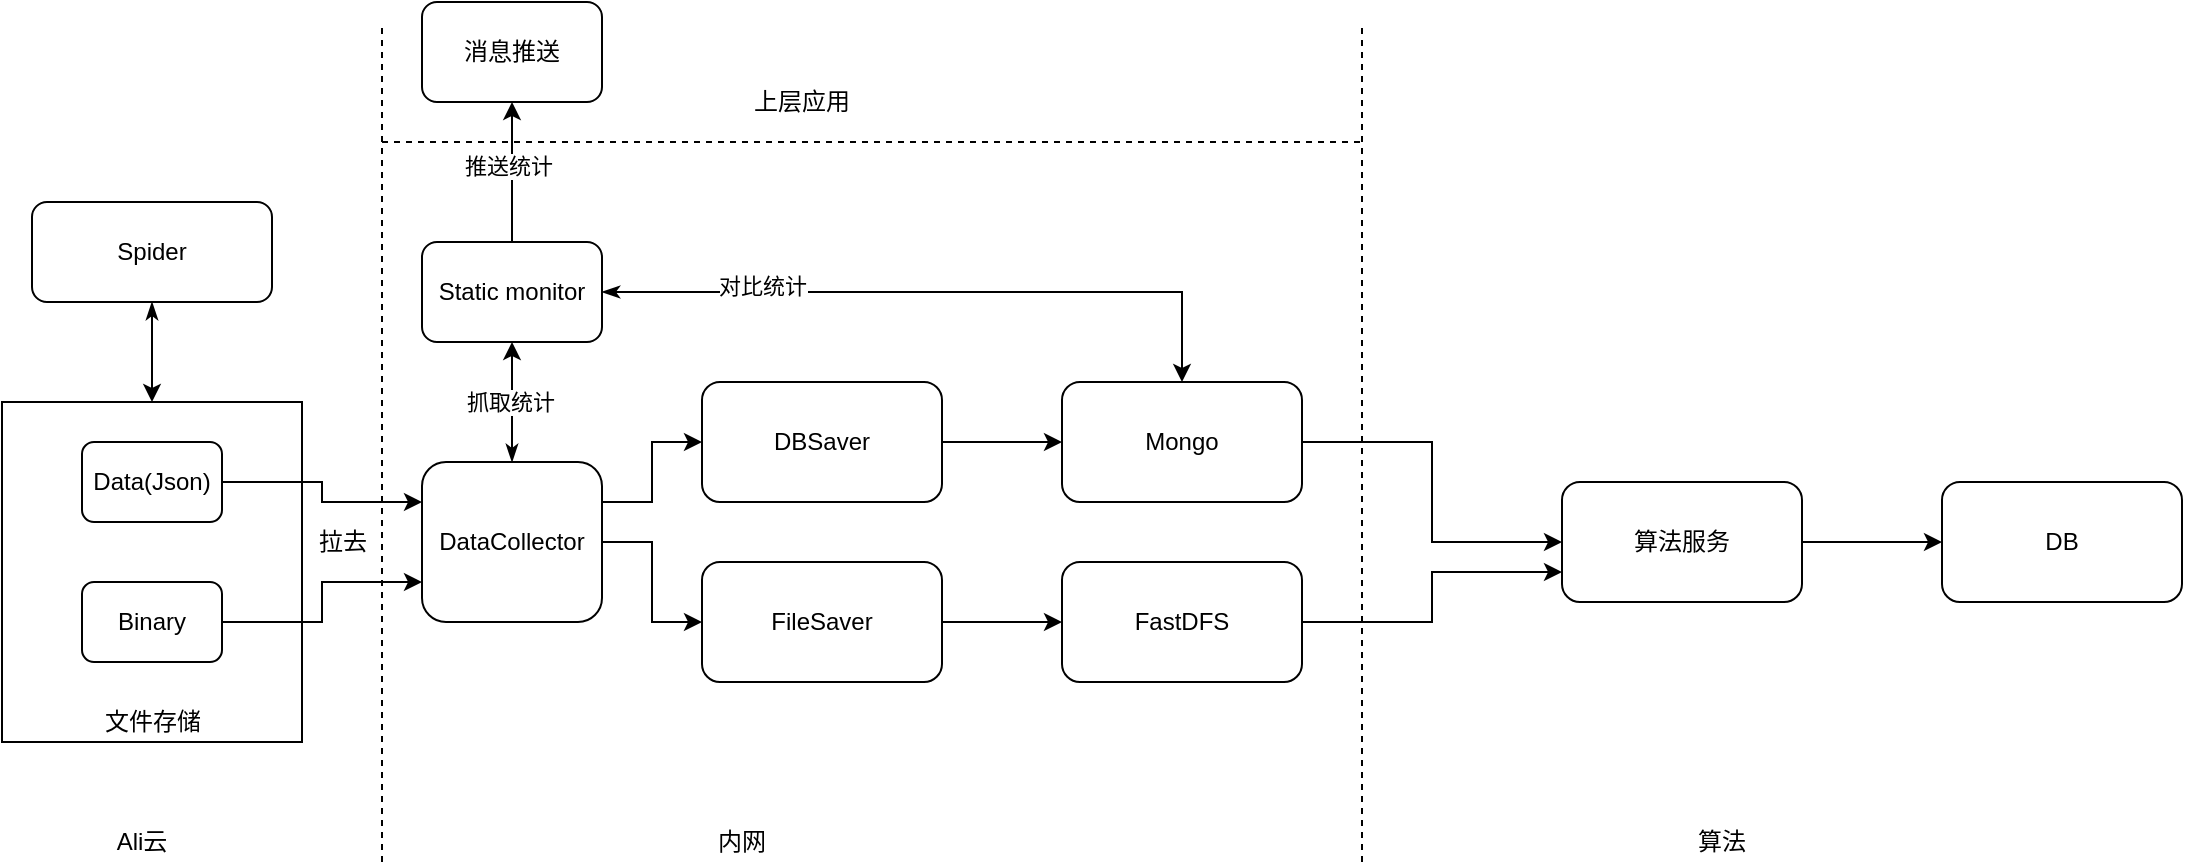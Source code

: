 <mxfile version="13.8.3" type="github">
  <diagram id="T6B0v6q_N8CfARGV7hU6" name="Page-1">
    <mxGraphModel dx="946" dy="591" grid="1" gridSize="10" guides="1" tooltips="1" connect="1" arrows="1" fold="1" page="1" pageScale="1" pageWidth="827" pageHeight="1169" math="0" shadow="0">
      <root>
        <mxCell id="0" />
        <mxCell id="1" parent="0" />
        <mxCell id="63UNmr2-AXSztfUmYCQm-23" value="" style="rounded=0;whiteSpace=wrap;html=1;" parent="1" vertex="1">
          <mxGeometry x="120" y="230" width="150" height="170" as="geometry" />
        </mxCell>
        <mxCell id="63UNmr2-AXSztfUmYCQm-30" style="edgeStyle=orthogonalEdgeStyle;rounded=0;orthogonalLoop=1;jettySize=auto;html=1;entryX=0.5;entryY=0;entryDx=0;entryDy=0;startArrow=classicThin;startFill=1;" parent="1" source="63UNmr2-AXSztfUmYCQm-1" target="63UNmr2-AXSztfUmYCQm-23" edge="1">
          <mxGeometry relative="1" as="geometry" />
        </mxCell>
        <mxCell id="63UNmr2-AXSztfUmYCQm-1" value="Spider" style="rounded=1;whiteSpace=wrap;html=1;" parent="1" vertex="1">
          <mxGeometry x="135" y="130" width="120" height="50" as="geometry" />
        </mxCell>
        <mxCell id="63UNmr2-AXSztfUmYCQm-5" value="" style="endArrow=none;dashed=1;html=1;" parent="1" edge="1">
          <mxGeometry width="50" height="50" relative="1" as="geometry">
            <mxPoint x="310" y="460" as="sourcePoint" />
            <mxPoint x="310" y="40" as="targetPoint" />
          </mxGeometry>
        </mxCell>
        <mxCell id="63UNmr2-AXSztfUmYCQm-20" style="edgeStyle=orthogonalEdgeStyle;rounded=0;orthogonalLoop=1;jettySize=auto;html=1;entryX=0;entryY=0.25;entryDx=0;entryDy=0;" parent="1" source="63UNmr2-AXSztfUmYCQm-7" target="63UNmr2-AXSztfUmYCQm-12" edge="1">
          <mxGeometry relative="1" as="geometry" />
        </mxCell>
        <mxCell id="63UNmr2-AXSztfUmYCQm-7" value="Data(Json)" style="rounded=1;whiteSpace=wrap;html=1;" parent="1" vertex="1">
          <mxGeometry x="160" y="250" width="70" height="40" as="geometry" />
        </mxCell>
        <mxCell id="63UNmr2-AXSztfUmYCQm-19" style="edgeStyle=orthogonalEdgeStyle;rounded=0;orthogonalLoop=1;jettySize=auto;html=1;exitX=1;exitY=0.5;exitDx=0;exitDy=0;entryX=0;entryY=0.75;entryDx=0;entryDy=0;" parent="1" source="63UNmr2-AXSztfUmYCQm-8" target="63UNmr2-AXSztfUmYCQm-12" edge="1">
          <mxGeometry relative="1" as="geometry" />
        </mxCell>
        <mxCell id="63UNmr2-AXSztfUmYCQm-8" value="Binary" style="rounded=1;whiteSpace=wrap;html=1;" parent="1" vertex="1">
          <mxGeometry x="160" y="320" width="70" height="40" as="geometry" />
        </mxCell>
        <mxCell id="63UNmr2-AXSztfUmYCQm-9" value="Ali云" style="text;html=1;strokeColor=none;fillColor=none;align=center;verticalAlign=middle;whiteSpace=wrap;rounded=0;" parent="1" vertex="1">
          <mxGeometry x="170" y="440" width="40" height="20" as="geometry" />
        </mxCell>
        <mxCell id="63UNmr2-AXSztfUmYCQm-10" value="内网" style="text;html=1;strokeColor=none;fillColor=none;align=center;verticalAlign=middle;whiteSpace=wrap;rounded=0;" parent="1" vertex="1">
          <mxGeometry x="470" y="440" width="40" height="20" as="geometry" />
        </mxCell>
        <mxCell id="1orUaz5jT2itH-X84JQk-7" style="edgeStyle=orthogonalEdgeStyle;rounded=0;orthogonalLoop=1;jettySize=auto;html=1;exitX=1;exitY=0.5;exitDx=0;exitDy=0;entryX=0;entryY=0.75;entryDx=0;entryDy=0;" edge="1" parent="1" source="63UNmr2-AXSztfUmYCQm-11" target="1orUaz5jT2itH-X84JQk-3">
          <mxGeometry relative="1" as="geometry" />
        </mxCell>
        <mxCell id="63UNmr2-AXSztfUmYCQm-11" value="FastDFS" style="rounded=1;whiteSpace=wrap;html=1;" parent="1" vertex="1">
          <mxGeometry x="650" y="310" width="120" height="60" as="geometry" />
        </mxCell>
        <mxCell id="63UNmr2-AXSztfUmYCQm-21" style="edgeStyle=orthogonalEdgeStyle;rounded=0;orthogonalLoop=1;jettySize=auto;html=1;exitX=1;exitY=0.25;exitDx=0;exitDy=0;entryX=0;entryY=0.5;entryDx=0;entryDy=0;" parent="1" source="63UNmr2-AXSztfUmYCQm-12" target="63UNmr2-AXSztfUmYCQm-15" edge="1">
          <mxGeometry relative="1" as="geometry" />
        </mxCell>
        <mxCell id="63UNmr2-AXSztfUmYCQm-22" style="edgeStyle=orthogonalEdgeStyle;rounded=0;orthogonalLoop=1;jettySize=auto;html=1;" parent="1" source="63UNmr2-AXSztfUmYCQm-12" target="63UNmr2-AXSztfUmYCQm-16" edge="1">
          <mxGeometry relative="1" as="geometry" />
        </mxCell>
        <mxCell id="63UNmr2-AXSztfUmYCQm-26" style="edgeStyle=orthogonalEdgeStyle;rounded=0;orthogonalLoop=1;jettySize=auto;html=1;exitX=0.5;exitY=0;exitDx=0;exitDy=0;entryX=0.5;entryY=1;entryDx=0;entryDy=0;startArrow=classicThin;startFill=1;" parent="1" source="63UNmr2-AXSztfUmYCQm-12" target="63UNmr2-AXSztfUmYCQm-25" edge="1">
          <mxGeometry relative="1" as="geometry" />
        </mxCell>
        <mxCell id="63UNmr2-AXSztfUmYCQm-31" value="抓取统计" style="edgeLabel;html=1;align=center;verticalAlign=middle;resizable=0;points=[];" parent="63UNmr2-AXSztfUmYCQm-26" vertex="1" connectable="0">
          <mxGeometry y="1" relative="1" as="geometry">
            <mxPoint as="offset" />
          </mxGeometry>
        </mxCell>
        <mxCell id="63UNmr2-AXSztfUmYCQm-12" value="DataCollector" style="rounded=1;whiteSpace=wrap;html=1;" parent="1" vertex="1">
          <mxGeometry x="330" y="260" width="90" height="80" as="geometry" />
        </mxCell>
        <mxCell id="1orUaz5jT2itH-X84JQk-5" style="edgeStyle=orthogonalEdgeStyle;rounded=0;orthogonalLoop=1;jettySize=auto;html=1;exitX=1;exitY=0.5;exitDx=0;exitDy=0;" edge="1" parent="1" source="63UNmr2-AXSztfUmYCQm-13" target="1orUaz5jT2itH-X84JQk-3">
          <mxGeometry relative="1" as="geometry" />
        </mxCell>
        <mxCell id="63UNmr2-AXSztfUmYCQm-13" value="Mongo" style="rounded=1;whiteSpace=wrap;html=1;" parent="1" vertex="1">
          <mxGeometry x="650" y="220" width="120" height="60" as="geometry" />
        </mxCell>
        <mxCell id="63UNmr2-AXSztfUmYCQm-18" style="edgeStyle=orthogonalEdgeStyle;rounded=0;orthogonalLoop=1;jettySize=auto;html=1;exitX=1;exitY=0.5;exitDx=0;exitDy=0;" parent="1" source="63UNmr2-AXSztfUmYCQm-15" target="63UNmr2-AXSztfUmYCQm-13" edge="1">
          <mxGeometry relative="1" as="geometry" />
        </mxCell>
        <mxCell id="63UNmr2-AXSztfUmYCQm-15" value="DBSaver" style="rounded=1;whiteSpace=wrap;html=1;" parent="1" vertex="1">
          <mxGeometry x="470" y="220" width="120" height="60" as="geometry" />
        </mxCell>
        <mxCell id="63UNmr2-AXSztfUmYCQm-17" style="edgeStyle=orthogonalEdgeStyle;rounded=0;orthogonalLoop=1;jettySize=auto;html=1;exitX=1;exitY=0.5;exitDx=0;exitDy=0;entryX=0;entryY=0.5;entryDx=0;entryDy=0;" parent="1" source="63UNmr2-AXSztfUmYCQm-16" target="63UNmr2-AXSztfUmYCQm-11" edge="1">
          <mxGeometry relative="1" as="geometry" />
        </mxCell>
        <mxCell id="63UNmr2-AXSztfUmYCQm-16" value="FileSaver" style="rounded=1;whiteSpace=wrap;html=1;" parent="1" vertex="1">
          <mxGeometry x="470" y="310" width="120" height="60" as="geometry" />
        </mxCell>
        <mxCell id="63UNmr2-AXSztfUmYCQm-24" value="文件存储" style="text;html=1;strokeColor=none;fillColor=none;align=center;verticalAlign=middle;whiteSpace=wrap;rounded=0;" parent="1" vertex="1">
          <mxGeometry x="167.5" y="380" width="55" height="20" as="geometry" />
        </mxCell>
        <mxCell id="63UNmr2-AXSztfUmYCQm-28" style="edgeStyle=orthogonalEdgeStyle;rounded=0;orthogonalLoop=1;jettySize=auto;html=1;exitX=1;exitY=0.5;exitDx=0;exitDy=0;startArrow=classicThin;startFill=1;" parent="1" source="63UNmr2-AXSztfUmYCQm-25" target="63UNmr2-AXSztfUmYCQm-13" edge="1">
          <mxGeometry relative="1" as="geometry" />
        </mxCell>
        <mxCell id="63UNmr2-AXSztfUmYCQm-29" value="对比统计" style="edgeLabel;html=1;align=center;verticalAlign=middle;resizable=0;points=[];" parent="63UNmr2-AXSztfUmYCQm-28" vertex="1" connectable="0">
          <mxGeometry x="-0.522" y="3" relative="1" as="geometry">
            <mxPoint as="offset" />
          </mxGeometry>
        </mxCell>
        <mxCell id="63UNmr2-AXSztfUmYCQm-34" style="edgeStyle=orthogonalEdgeStyle;rounded=0;orthogonalLoop=1;jettySize=auto;html=1;exitX=0.5;exitY=0;exitDx=0;exitDy=0;startArrow=none;startFill=0;" parent="1" source="63UNmr2-AXSztfUmYCQm-25" target="63UNmr2-AXSztfUmYCQm-32" edge="1">
          <mxGeometry relative="1" as="geometry" />
        </mxCell>
        <mxCell id="63UNmr2-AXSztfUmYCQm-35" value="推送统计" style="edgeLabel;html=1;align=center;verticalAlign=middle;resizable=0;points=[];" parent="63UNmr2-AXSztfUmYCQm-34" vertex="1" connectable="0">
          <mxGeometry x="0.086" y="2" relative="1" as="geometry">
            <mxPoint as="offset" />
          </mxGeometry>
        </mxCell>
        <mxCell id="63UNmr2-AXSztfUmYCQm-25" value="Static monitor" style="rounded=1;whiteSpace=wrap;html=1;" parent="1" vertex="1">
          <mxGeometry x="330" y="150" width="90" height="50" as="geometry" />
        </mxCell>
        <mxCell id="63UNmr2-AXSztfUmYCQm-32" value="消息推送" style="rounded=1;whiteSpace=wrap;html=1;" parent="1" vertex="1">
          <mxGeometry x="330" y="30" width="90" height="50" as="geometry" />
        </mxCell>
        <mxCell id="63UNmr2-AXSztfUmYCQm-33" value="" style="endArrow=none;dashed=1;html=1;" parent="1" edge="1">
          <mxGeometry width="50" height="50" relative="1" as="geometry">
            <mxPoint x="310" y="100" as="sourcePoint" />
            <mxPoint x="800" y="100" as="targetPoint" />
          </mxGeometry>
        </mxCell>
        <mxCell id="63UNmr2-AXSztfUmYCQm-36" value="上层应用" style="text;html=1;strokeColor=none;fillColor=none;align=center;verticalAlign=middle;whiteSpace=wrap;rounded=0;" parent="1" vertex="1">
          <mxGeometry x="470" y="70" width="100" height="20" as="geometry" />
        </mxCell>
        <mxCell id="63UNmr2-AXSztfUmYCQm-37" value="拉去" style="text;html=1;align=center;verticalAlign=middle;resizable=0;points=[];autosize=1;" parent="1" vertex="1">
          <mxGeometry x="270" y="290" width="40" height="20" as="geometry" />
        </mxCell>
        <mxCell id="1orUaz5jT2itH-X84JQk-1" value="" style="endArrow=none;dashed=1;html=1;" edge="1" parent="1">
          <mxGeometry width="50" height="50" relative="1" as="geometry">
            <mxPoint x="800" y="460" as="sourcePoint" />
            <mxPoint x="800" y="40" as="targetPoint" />
          </mxGeometry>
        </mxCell>
        <mxCell id="1orUaz5jT2itH-X84JQk-8" style="edgeStyle=orthogonalEdgeStyle;rounded=0;orthogonalLoop=1;jettySize=auto;html=1;exitX=1;exitY=0.5;exitDx=0;exitDy=0;" edge="1" parent="1" source="1orUaz5jT2itH-X84JQk-3">
          <mxGeometry relative="1" as="geometry">
            <mxPoint x="1090" y="300" as="targetPoint" />
          </mxGeometry>
        </mxCell>
        <mxCell id="1orUaz5jT2itH-X84JQk-3" value="算法服务" style="rounded=1;whiteSpace=wrap;html=1;" vertex="1" parent="1">
          <mxGeometry x="900" y="270" width="120" height="60" as="geometry" />
        </mxCell>
        <mxCell id="1orUaz5jT2itH-X84JQk-4" value="算法" style="text;html=1;strokeColor=none;fillColor=none;align=center;verticalAlign=middle;whiteSpace=wrap;rounded=0;" vertex="1" parent="1">
          <mxGeometry x="960" y="440" width="40" height="20" as="geometry" />
        </mxCell>
        <mxCell id="1orUaz5jT2itH-X84JQk-9" value="DB" style="rounded=1;whiteSpace=wrap;html=1;" vertex="1" parent="1">
          <mxGeometry x="1090" y="270" width="120" height="60" as="geometry" />
        </mxCell>
      </root>
    </mxGraphModel>
  </diagram>
</mxfile>
